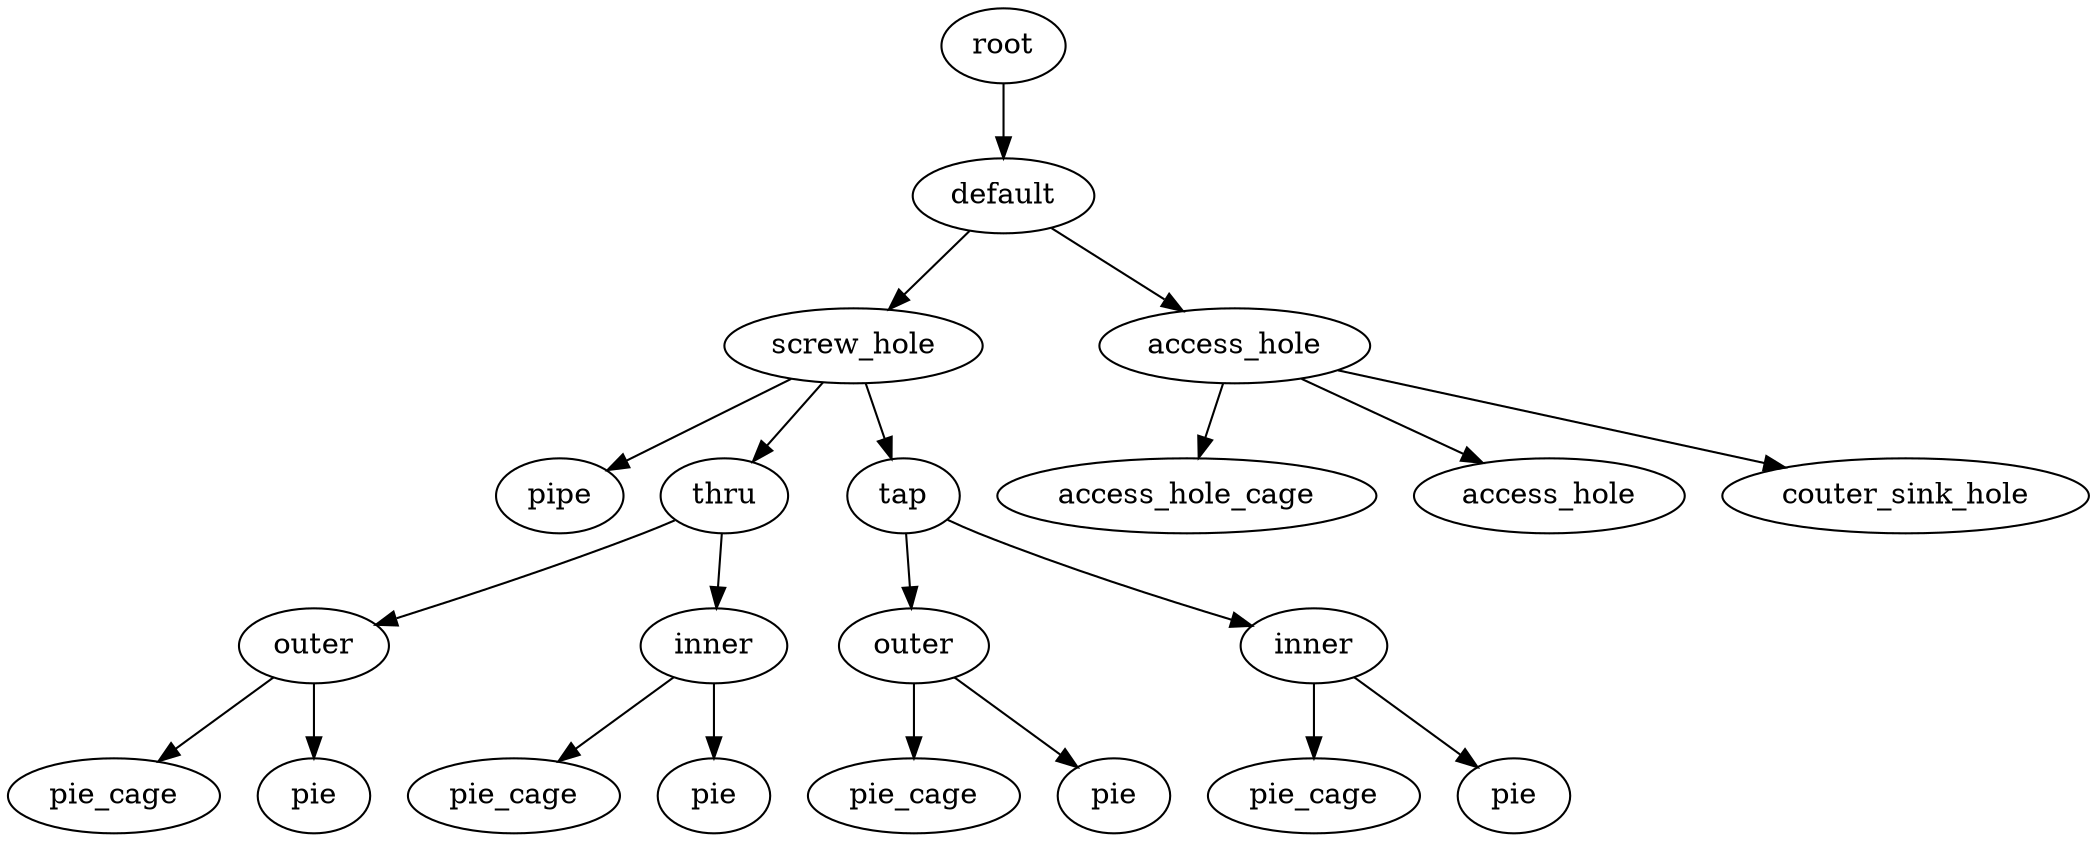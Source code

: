 digraph default {
    root_6 [label="root"];
    default_7 [label="default"];
    screw_hole_8 [label="screw_hole"];
    pipe_9 [label="pipe"];
    thru_10 [label="thru"];
    outer_11 [label="outer"];
    pie_cage_12 [label="pie_cage"];
    pie_13 [label="pie"];
    inner_14 [label="inner"];
    pie_cage_15 [label="pie_cage"];
    pie_16 [label="pie"];
    tap_17 [label="tap"];
    outer_18 [label="outer"];
    pie_cage_19 [label="pie_cage"];
    pie_20 [label="pie"];
    inner_21 [label="inner"];
    pie_cage_22 [label="pie_cage"];
    pie_23 [label="pie"];
    access_hole_24 [label="access_hole"];
    access_hole_cage_25 [label="access_hole_cage"];
    access_hole_26 [label="access_hole"];
    couter_sink_hole_27 [label="couter_sink_hole"];
    root_6 -> default_7;
    default_7 -> screw_hole_8;
    screw_hole_8 -> pipe_9;
    screw_hole_8 -> thru_10;
    thru_10 -> outer_11;
    outer_11 -> pie_cage_12;
    outer_11 -> pie_13;
    thru_10 -> inner_14;
    inner_14 -> pie_cage_15;
    inner_14 -> pie_16;
    screw_hole_8 -> tap_17;
    tap_17 -> outer_18;
    outer_18 -> pie_cage_19;
    outer_18 -> pie_20;
    tap_17 -> inner_21;
    inner_21 -> pie_cage_22;
    inner_21 -> pie_23;
    default_7 -> access_hole_24;
    access_hole_24 -> access_hole_cage_25;
    access_hole_24 -> access_hole_26;
    access_hole_24 -> couter_sink_hole_27;
}
